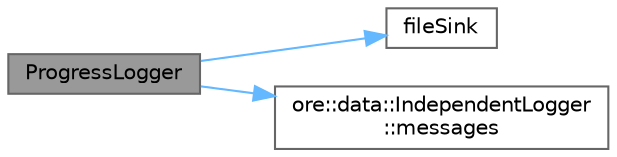 digraph "ProgressLogger"
{
 // INTERACTIVE_SVG=YES
 // LATEX_PDF_SIZE
  bgcolor="transparent";
  edge [fontname=Helvetica,fontsize=10,labelfontname=Helvetica,labelfontsize=10];
  node [fontname=Helvetica,fontsize=10,shape=box,height=0.2,width=0.4];
  rankdir="LR";
  Node1 [label="ProgressLogger",height=0.2,width=0.4,color="gray40", fillcolor="grey60", style="filled", fontcolor="black",tooltip="Constructors."];
  Node1 -> Node2 [color="steelblue1",style="solid"];
  Node2 [label="fileSink",height=0.2,width=0.4,color="grey40", fillcolor="white", style="filled",URL="$classore_1_1data_1_1_progress_logger.html#a584f6d8eb8a934050974a9fa7202617c",tooltip=" "];
  Node1 -> Node3 [color="steelblue1",style="solid"];
  Node3 [label="ore::data::IndependentLogger\l::messages",height=0.2,width=0.4,color="grey40", fillcolor="white", style="filled",URL="$classore_1_1data_1_1_independent_logger.html#a4dba1cfdc2569ab70965270ade7bae38",tooltip=" "];
}
